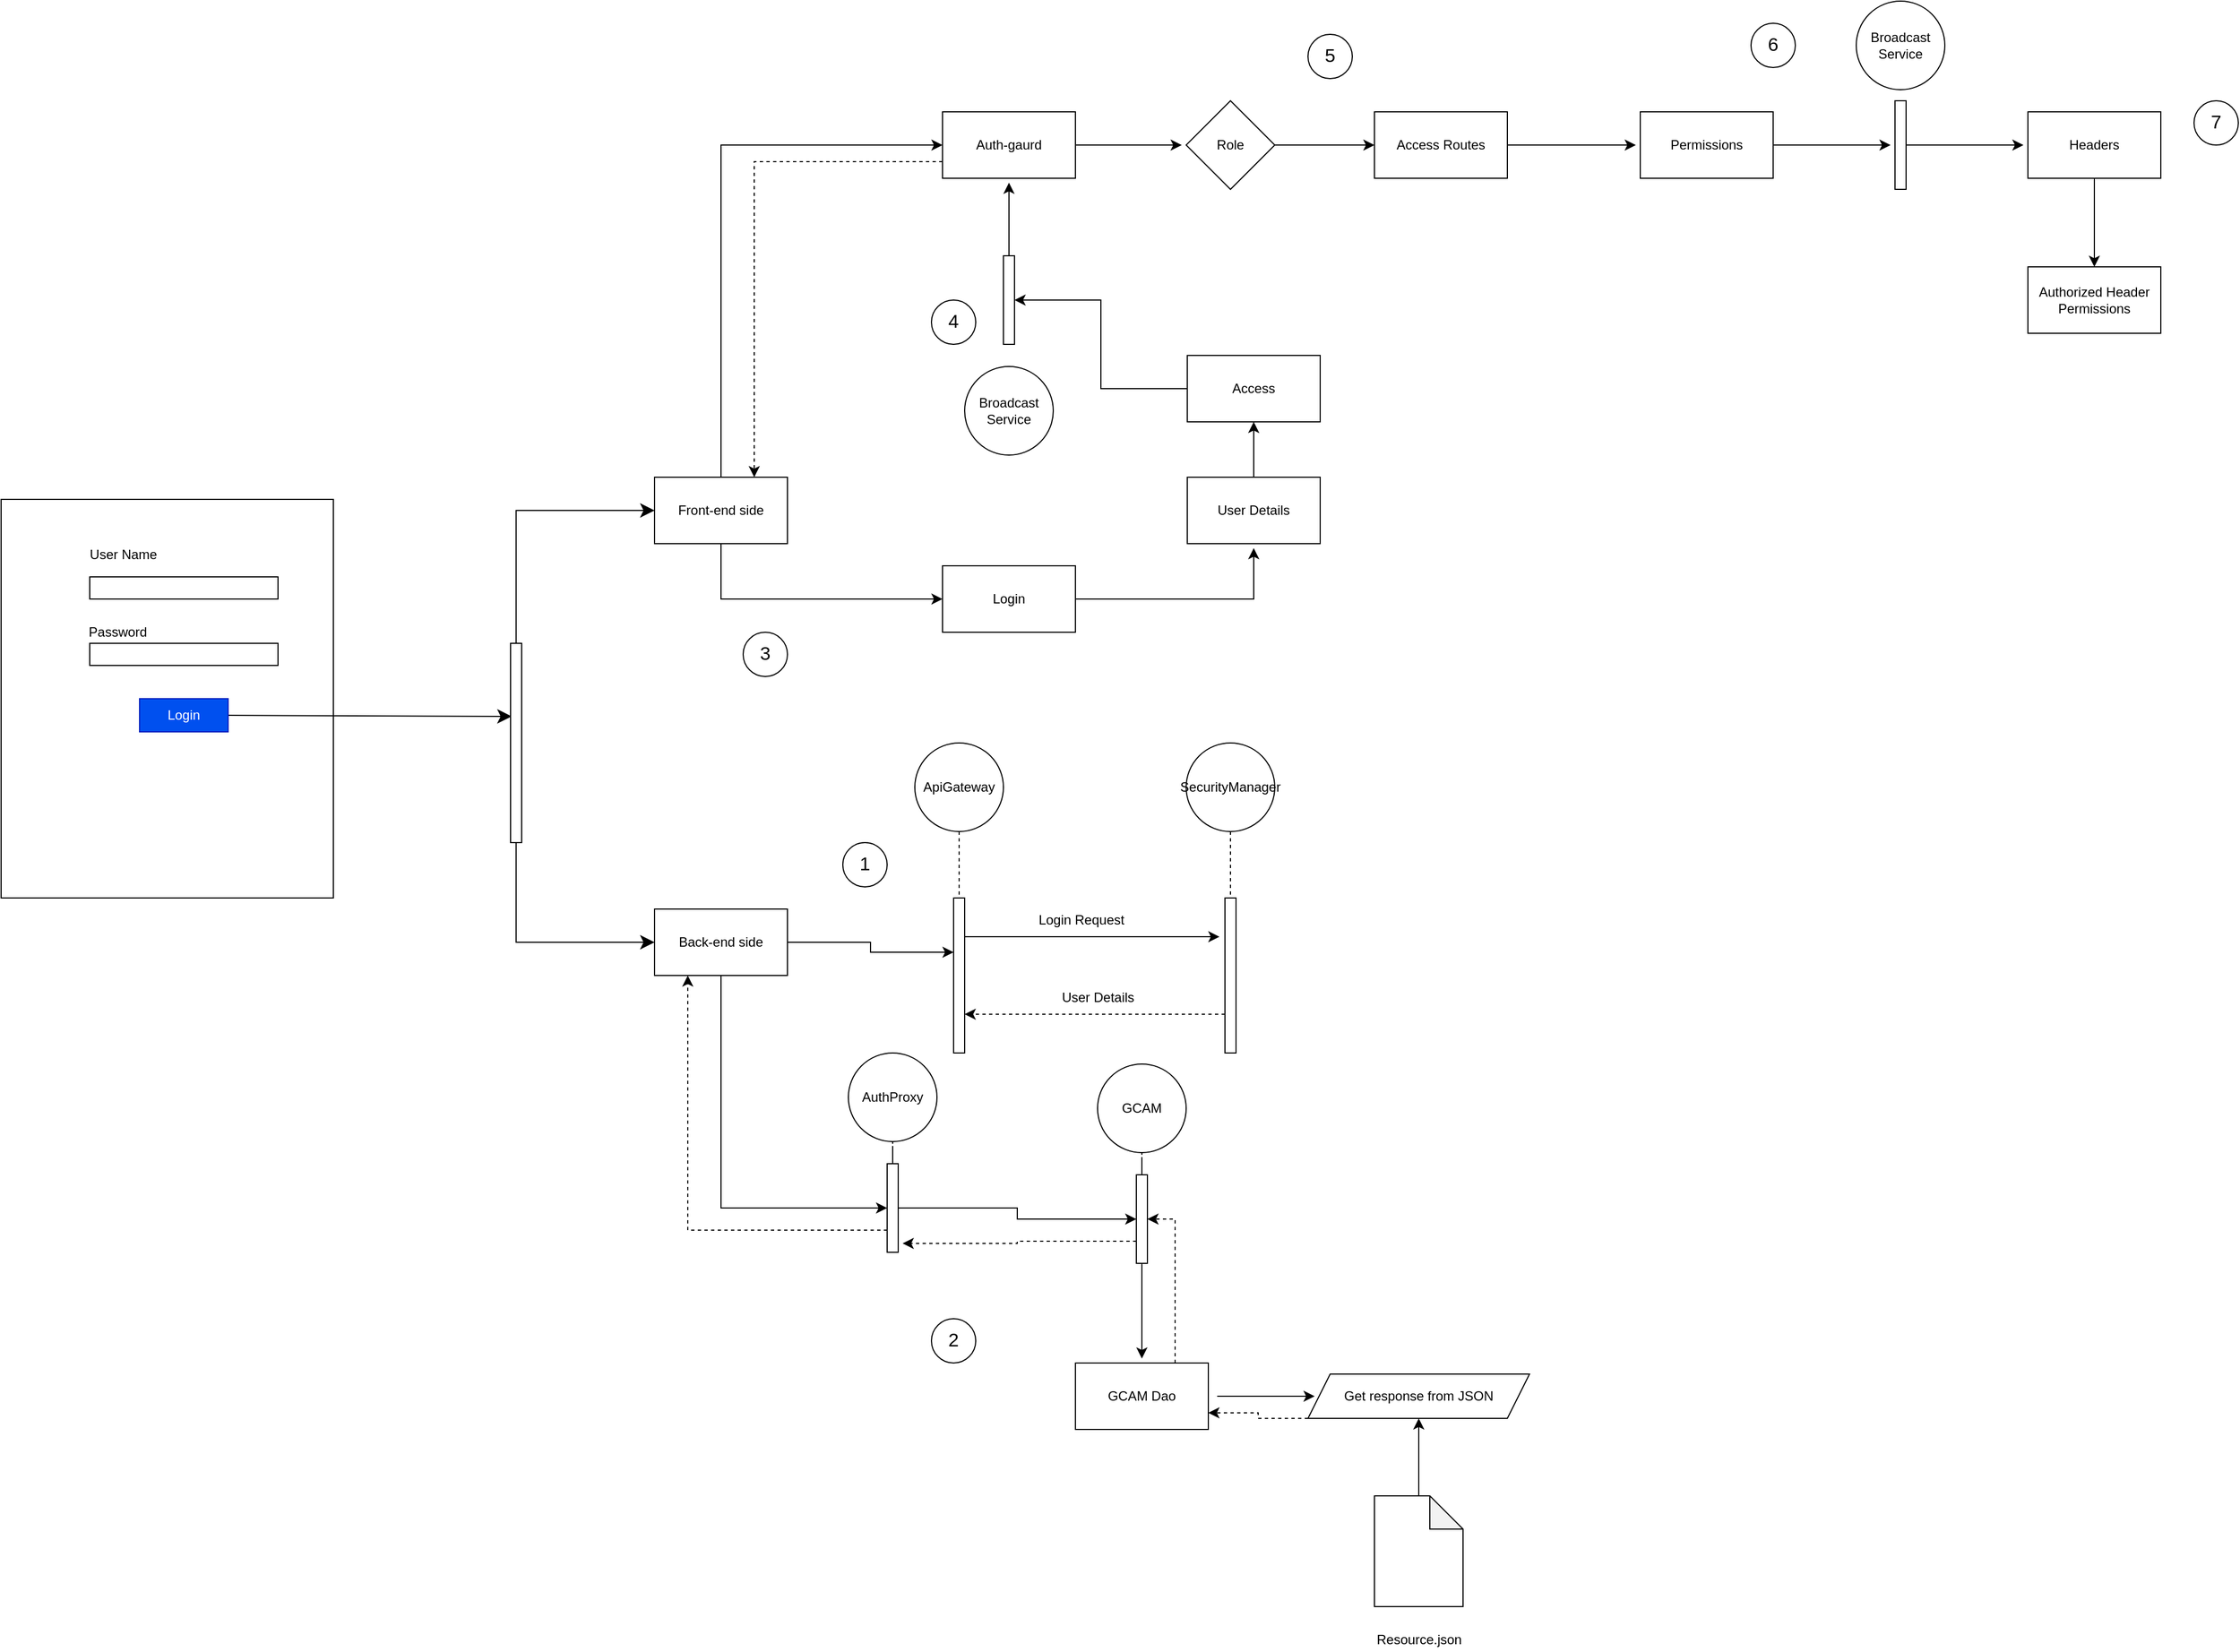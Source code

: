 <mxfile version="15.3.8" type="google"><diagram id="wHqHF0TDLFS2VEx2wu30" name="Page-1"><mxGraphModel dx="801" dy="1662" grid="1" gridSize="10" guides="1" tooltips="1" connect="1" arrows="1" fold="1" page="1" pageScale="1" pageWidth="827" pageHeight="1169" math="0" shadow="0"><root><mxCell id="0"/><mxCell id="1" parent="0"/><mxCell id="V2x0GZQJodoQjq0kGXN5-1" value="" style="rounded=0;whiteSpace=wrap;html=1;hachureGap=4;pointerEvents=0;" parent="1" vertex="1"><mxGeometry x="110" y="60" width="300" height="360" as="geometry"/></mxCell><mxCell id="V2x0GZQJodoQjq0kGXN5-2" value="" style="rounded=0;whiteSpace=wrap;html=1;hachureGap=4;pointerEvents=0;" parent="1" vertex="1"><mxGeometry x="190" y="130" width="170" height="20" as="geometry"/></mxCell><mxCell id="V2x0GZQJodoQjq0kGXN5-3" value="User Name" style="text;html=1;align=center;verticalAlign=middle;resizable=0;points=[];autosize=1;strokeColor=none;fillColor=none;" parent="1" vertex="1"><mxGeometry x="180" y="100" width="80" height="20" as="geometry"/></mxCell><mxCell id="V2x0GZQJodoQjq0kGXN5-4" value="" style="rounded=0;whiteSpace=wrap;html=1;hachureGap=4;pointerEvents=0;" parent="1" vertex="1"><mxGeometry x="190" y="190" width="170" height="20" as="geometry"/></mxCell><mxCell id="V2x0GZQJodoQjq0kGXN5-5" value="Password" style="text;html=1;align=center;verticalAlign=middle;resizable=0;points=[];autosize=1;strokeColor=none;fillColor=none;" parent="1" vertex="1"><mxGeometry x="180" y="170" width="70" height="20" as="geometry"/></mxCell><mxCell id="V2x0GZQJodoQjq0kGXN5-8" style="edgeStyle=none;curved=1;rounded=0;orthogonalLoop=1;jettySize=auto;html=1;exitX=1;exitY=0.5;exitDx=0;exitDy=0;entryX=0.367;entryY=0.9;entryDx=0;entryDy=0;entryPerimeter=0;endArrow=classic;startSize=14;endSize=10;sourcePerimeterSpacing=8;targetPerimeterSpacing=4;endFill=1;" parent="1" source="V2x0GZQJodoQjq0kGXN5-6" target="V2x0GZQJodoQjq0kGXN5-7" edge="1"><mxGeometry relative="1" as="geometry"/></mxCell><mxCell id="V2x0GZQJodoQjq0kGXN5-6" value="Login" style="rounded=0;whiteSpace=wrap;html=1;hachureGap=4;pointerEvents=0;fillColor=#0050ef;strokeColor=#001DBC;fontColor=#ffffff;" parent="1" vertex="1"><mxGeometry x="235" y="240" width="80" height="30" as="geometry"/></mxCell><mxCell id="V2x0GZQJodoQjq0kGXN5-10" style="edgeStyle=orthogonalEdgeStyle;rounded=0;orthogonalLoop=1;jettySize=auto;html=1;exitX=1;exitY=0.5;exitDx=0;exitDy=0;entryX=0;entryY=0.5;entryDx=0;entryDy=0;endArrow=classic;endFill=1;startSize=14;endSize=10;sourcePerimeterSpacing=8;targetPerimeterSpacing=4;" parent="1" source="V2x0GZQJodoQjq0kGXN5-7" target="V2x0GZQJodoQjq0kGXN5-9" edge="1"><mxGeometry relative="1" as="geometry"/></mxCell><mxCell id="V2x0GZQJodoQjq0kGXN5-12" style="edgeStyle=orthogonalEdgeStyle;rounded=0;orthogonalLoop=1;jettySize=auto;html=1;exitX=0;exitY=0.5;exitDx=0;exitDy=0;entryX=0;entryY=0.5;entryDx=0;entryDy=0;endArrow=classic;endFill=1;startSize=14;endSize=10;sourcePerimeterSpacing=8;targetPerimeterSpacing=4;" parent="1" source="V2x0GZQJodoQjq0kGXN5-7" target="V2x0GZQJodoQjq0kGXN5-11" edge="1"><mxGeometry relative="1" as="geometry"/></mxCell><mxCell id="V2x0GZQJodoQjq0kGXN5-7" value="" style="rounded=0;whiteSpace=wrap;html=1;hachureGap=4;pointerEvents=0;direction=south;" parent="1" vertex="1"><mxGeometry x="570" y="190" width="10" height="180" as="geometry"/></mxCell><mxCell id="V2x0GZQJodoQjq0kGXN5-42" style="edgeStyle=orthogonalEdgeStyle;rounded=0;orthogonalLoop=1;jettySize=auto;html=1;exitX=1;exitY=0.5;exitDx=0;exitDy=0;entryX=0.35;entryY=1;entryDx=0;entryDy=0;entryPerimeter=0;endArrow=classic;endFill=1;startSize=14;endSize=7;sourcePerimeterSpacing=8;targetPerimeterSpacing=4;" parent="1" source="V2x0GZQJodoQjq0kGXN5-9" target="V2x0GZQJodoQjq0kGXN5-40" edge="1"><mxGeometry relative="1" as="geometry"/></mxCell><mxCell id="V2x0GZQJodoQjq0kGXN5-57" style="edgeStyle=orthogonalEdgeStyle;rounded=0;orthogonalLoop=1;jettySize=auto;html=1;exitX=0.5;exitY=1;exitDx=0;exitDy=0;entryX=0.5;entryY=1;entryDx=0;entryDy=0;startArrow=none;startFill=0;endArrow=classic;endFill=1;startSize=14;endSize=7;sourcePerimeterSpacing=8;targetPerimeterSpacing=4;" parent="1" source="V2x0GZQJodoQjq0kGXN5-9" target="V2x0GZQJodoQjq0kGXN5-53" edge="1"><mxGeometry relative="1" as="geometry"/></mxCell><mxCell id="V2x0GZQJodoQjq0kGXN5-9" value="Back-end side" style="rounded=0;whiteSpace=wrap;html=1;hachureGap=4;pointerEvents=0;" parent="1" vertex="1"><mxGeometry x="700" y="430" width="120" height="60" as="geometry"/></mxCell><mxCell id="V2x0GZQJodoQjq0kGXN5-15" style="edgeStyle=orthogonalEdgeStyle;rounded=0;orthogonalLoop=1;jettySize=auto;html=1;exitX=0.5;exitY=1;exitDx=0;exitDy=0;entryX=0;entryY=0.5;entryDx=0;entryDy=0;endArrow=classic;endFill=1;startSize=14;endSize=7;sourcePerimeterSpacing=8;targetPerimeterSpacing=4;" parent="1" source="V2x0GZQJodoQjq0kGXN5-11" target="V2x0GZQJodoQjq0kGXN5-14" edge="1"><mxGeometry relative="1" as="geometry"/></mxCell><mxCell id="V2x0GZQJodoQjq0kGXN5-16" style="edgeStyle=orthogonalEdgeStyle;rounded=0;orthogonalLoop=1;jettySize=auto;html=1;exitX=0.5;exitY=0;exitDx=0;exitDy=0;entryX=0;entryY=0.5;entryDx=0;entryDy=0;endArrow=classic;endFill=1;startSize=14;endSize=7;sourcePerimeterSpacing=8;targetPerimeterSpacing=4;" parent="1" source="V2x0GZQJodoQjq0kGXN5-11" target="V2x0GZQJodoQjq0kGXN5-13" edge="1"><mxGeometry relative="1" as="geometry"/></mxCell><mxCell id="V2x0GZQJodoQjq0kGXN5-11" value="Front-end side" style="rounded=0;whiteSpace=wrap;html=1;hachureGap=4;pointerEvents=0;" parent="1" vertex="1"><mxGeometry x="700" y="40" width="120" height="60" as="geometry"/></mxCell><mxCell id="V2x0GZQJodoQjq0kGXN5-24" style="edgeStyle=orthogonalEdgeStyle;rounded=0;orthogonalLoop=1;jettySize=auto;html=1;exitX=1;exitY=0.5;exitDx=0;exitDy=0;endArrow=classic;endFill=1;startSize=14;endSize=7;sourcePerimeterSpacing=8;targetPerimeterSpacing=4;" parent="1" source="V2x0GZQJodoQjq0kGXN5-13" target="V2x0GZQJodoQjq0kGXN5-23" edge="1"><mxGeometry relative="1" as="geometry"/></mxCell><mxCell id="V2x0GZQJodoQjq0kGXN5-75" style="edgeStyle=orthogonalEdgeStyle;rounded=0;orthogonalLoop=1;jettySize=auto;html=1;exitX=0;exitY=0.75;exitDx=0;exitDy=0;entryX=0.75;entryY=0;entryDx=0;entryDy=0;dashed=1;startArrow=none;startFill=0;endArrow=classic;endFill=1;startSize=14;endSize=7;sourcePerimeterSpacing=8;targetPerimeterSpacing=4;" parent="1" source="V2x0GZQJodoQjq0kGXN5-13" target="V2x0GZQJodoQjq0kGXN5-11" edge="1"><mxGeometry relative="1" as="geometry"/></mxCell><mxCell id="V2x0GZQJodoQjq0kGXN5-13" value="Auth-gaurd" style="rounded=0;whiteSpace=wrap;html=1;hachureGap=4;pointerEvents=0;" parent="1" vertex="1"><mxGeometry x="960" y="-290" width="120" height="60" as="geometry"/></mxCell><mxCell id="V2x0GZQJodoQjq0kGXN5-18" style="edgeStyle=orthogonalEdgeStyle;rounded=0;orthogonalLoop=1;jettySize=auto;html=1;exitX=1;exitY=0.5;exitDx=0;exitDy=0;endArrow=classic;endFill=1;startSize=14;endSize=7;sourcePerimeterSpacing=8;targetPerimeterSpacing=4;" parent="1" source="V2x0GZQJodoQjq0kGXN5-14" target="V2x0GZQJodoQjq0kGXN5-17" edge="1"><mxGeometry relative="1" as="geometry"/></mxCell><mxCell id="V2x0GZQJodoQjq0kGXN5-14" value="Login" style="rounded=0;whiteSpace=wrap;html=1;hachureGap=4;pointerEvents=0;" parent="1" vertex="1"><mxGeometry x="960" y="120" width="120" height="60" as="geometry"/></mxCell><mxCell id="V2x0GZQJodoQjq0kGXN5-19" style="edgeStyle=orthogonalEdgeStyle;rounded=0;orthogonalLoop=1;jettySize=auto;html=1;exitX=0.5;exitY=0;exitDx=0;exitDy=0;endArrow=classic;endFill=1;startSize=14;endSize=7;sourcePerimeterSpacing=8;targetPerimeterSpacing=4;" parent="1" source="V2x0GZQJodoQjq0kGXN5-17" edge="1"><mxGeometry relative="1" as="geometry"><mxPoint x="1241" y="-10" as="targetPoint"/></mxGeometry></mxCell><mxCell id="V2x0GZQJodoQjq0kGXN5-17" value="User Details" style="rounded=0;whiteSpace=wrap;html=1;hachureGap=4;pointerEvents=0;" parent="1" vertex="1"><mxGeometry x="1181" y="40" width="120" height="60" as="geometry"/></mxCell><mxCell id="V2x0GZQJodoQjq0kGXN5-38" style="edgeStyle=orthogonalEdgeStyle;rounded=0;orthogonalLoop=1;jettySize=auto;html=1;exitX=0;exitY=0.5;exitDx=0;exitDy=0;entryX=0.5;entryY=0;entryDx=0;entryDy=0;endArrow=classic;endFill=1;startSize=14;endSize=7;sourcePerimeterSpacing=8;targetPerimeterSpacing=4;" parent="1" source="V2x0GZQJodoQjq0kGXN5-20" target="V2x0GZQJodoQjq0kGXN5-37" edge="1"><mxGeometry relative="1" as="geometry"/></mxCell><mxCell id="V2x0GZQJodoQjq0kGXN5-20" value="Access" style="rounded=0;whiteSpace=wrap;html=1;hachureGap=4;pointerEvents=0;" parent="1" vertex="1"><mxGeometry x="1181" y="-70" width="120" height="60" as="geometry"/></mxCell><mxCell id="V2x0GZQJodoQjq0kGXN5-26" style="edgeStyle=orthogonalEdgeStyle;rounded=0;orthogonalLoop=1;jettySize=auto;html=1;exitX=1;exitY=0.5;exitDx=0;exitDy=0;entryX=0;entryY=0.5;entryDx=0;entryDy=0;endArrow=classic;endFill=1;startSize=14;endSize=7;sourcePerimeterSpacing=8;targetPerimeterSpacing=4;" parent="1" source="V2x0GZQJodoQjq0kGXN5-23" target="V2x0GZQJodoQjq0kGXN5-25" edge="1"><mxGeometry relative="1" as="geometry"/></mxCell><mxCell id="V2x0GZQJodoQjq0kGXN5-23" value="Role" style="rhombus;whiteSpace=wrap;html=1;hachureGap=4;pointerEvents=0;" parent="1" vertex="1"><mxGeometry x="1180" y="-300" width="80" height="80" as="geometry"/></mxCell><mxCell id="V2x0GZQJodoQjq0kGXN5-28" style="edgeStyle=orthogonalEdgeStyle;rounded=0;orthogonalLoop=1;jettySize=auto;html=1;exitX=1;exitY=0.5;exitDx=0;exitDy=0;endArrow=classic;endFill=1;startSize=14;endSize=7;sourcePerimeterSpacing=8;targetPerimeterSpacing=4;" parent="1" source="V2x0GZQJodoQjq0kGXN5-25" target="V2x0GZQJodoQjq0kGXN5-27" edge="1"><mxGeometry relative="1" as="geometry"/></mxCell><mxCell id="V2x0GZQJodoQjq0kGXN5-25" value="Access Routes" style="rounded=0;whiteSpace=wrap;html=1;hachureGap=4;pointerEvents=0;" parent="1" vertex="1"><mxGeometry x="1350" y="-290" width="120" height="60" as="geometry"/></mxCell><mxCell id="V2x0GZQJodoQjq0kGXN5-30" style="edgeStyle=orthogonalEdgeStyle;rounded=0;orthogonalLoop=1;jettySize=auto;html=1;exitX=1;exitY=0.5;exitDx=0;exitDy=0;endArrow=classic;endFill=1;startSize=14;endSize=7;sourcePerimeterSpacing=8;targetPerimeterSpacing=4;" parent="1" source="V2x0GZQJodoQjq0kGXN5-27" target="V2x0GZQJodoQjq0kGXN5-29" edge="1"><mxGeometry relative="1" as="geometry"/></mxCell><mxCell id="V2x0GZQJodoQjq0kGXN5-27" value="Permissions" style="rounded=0;whiteSpace=wrap;html=1;hachureGap=4;pointerEvents=0;" parent="1" vertex="1"><mxGeometry x="1590" y="-290" width="120" height="60" as="geometry"/></mxCell><mxCell id="V2x0GZQJodoQjq0kGXN5-32" style="edgeStyle=orthogonalEdgeStyle;rounded=0;orthogonalLoop=1;jettySize=auto;html=1;exitX=0.5;exitY=0;exitDx=0;exitDy=0;endArrow=classic;endFill=1;startSize=14;endSize=7;sourcePerimeterSpacing=8;targetPerimeterSpacing=4;" parent="1" source="V2x0GZQJodoQjq0kGXN5-29" target="V2x0GZQJodoQjq0kGXN5-31" edge="1"><mxGeometry relative="1" as="geometry"/></mxCell><mxCell id="V2x0GZQJodoQjq0kGXN5-29" value="" style="rounded=0;whiteSpace=wrap;html=1;hachureGap=4;pointerEvents=0;direction=south;" parent="1" vertex="1"><mxGeometry x="1820" y="-300" width="10" height="80" as="geometry"/></mxCell><mxCell id="V2x0GZQJodoQjq0kGXN5-34" style="edgeStyle=orthogonalEdgeStyle;rounded=0;orthogonalLoop=1;jettySize=auto;html=1;exitX=0.5;exitY=1;exitDx=0;exitDy=0;entryX=0.5;entryY=0;entryDx=0;entryDy=0;endArrow=classic;endFill=1;startSize=14;endSize=7;sourcePerimeterSpacing=8;targetPerimeterSpacing=4;" parent="1" source="V2x0GZQJodoQjq0kGXN5-31" target="V2x0GZQJodoQjq0kGXN5-33" edge="1"><mxGeometry relative="1" as="geometry"/></mxCell><mxCell id="V2x0GZQJodoQjq0kGXN5-31" value="Headers" style="rounded=0;whiteSpace=wrap;html=1;hachureGap=4;pointerEvents=0;" parent="1" vertex="1"><mxGeometry x="1940" y="-290" width="120" height="60" as="geometry"/></mxCell><mxCell id="V2x0GZQJodoQjq0kGXN5-33" value="Authorized Header Permissions" style="rounded=0;whiteSpace=wrap;html=1;hachureGap=4;pointerEvents=0;" parent="1" vertex="1"><mxGeometry x="1940" y="-150" width="120" height="60" as="geometry"/></mxCell><mxCell id="V2x0GZQJodoQjq0kGXN5-35" value="Broadcast Service" style="ellipse;whiteSpace=wrap;html=1;aspect=fixed;hachureGap=4;pointerEvents=0;" parent="1" vertex="1"><mxGeometry x="1785" y="-390" width="80" height="80" as="geometry"/></mxCell><mxCell id="V2x0GZQJodoQjq0kGXN5-36" value="Broadcast Service" style="ellipse;whiteSpace=wrap;html=1;aspect=fixed;hachureGap=4;pointerEvents=0;" parent="1" vertex="1"><mxGeometry x="980" y="-60" width="80" height="80" as="geometry"/></mxCell><mxCell id="V2x0GZQJodoQjq0kGXN5-39" style="edgeStyle=orthogonalEdgeStyle;rounded=0;orthogonalLoop=1;jettySize=auto;html=1;exitX=0;exitY=0.5;exitDx=0;exitDy=0;endArrow=classic;endFill=1;startSize=14;endSize=7;sourcePerimeterSpacing=8;targetPerimeterSpacing=4;" parent="1" source="V2x0GZQJodoQjq0kGXN5-37" target="V2x0GZQJodoQjq0kGXN5-13" edge="1"><mxGeometry relative="1" as="geometry"/></mxCell><mxCell id="V2x0GZQJodoQjq0kGXN5-37" value="" style="rounded=0;whiteSpace=wrap;html=1;hachureGap=4;pointerEvents=0;direction=south;" parent="1" vertex="1"><mxGeometry x="1015" y="-160" width="10" height="80" as="geometry"/></mxCell><mxCell id="V2x0GZQJodoQjq0kGXN5-49" style="edgeStyle=orthogonalEdgeStyle;rounded=0;orthogonalLoop=1;jettySize=auto;html=1;exitX=0.25;exitY=0;exitDx=0;exitDy=0;endArrow=classic;endFill=1;startSize=14;endSize=7;sourcePerimeterSpacing=8;targetPerimeterSpacing=4;" parent="1" source="V2x0GZQJodoQjq0kGXN5-40" edge="1"><mxGeometry relative="1" as="geometry"><mxPoint x="1210" y="455" as="targetPoint"/></mxGeometry></mxCell><mxCell id="V2x0GZQJodoQjq0kGXN5-40" value="" style="rounded=0;whiteSpace=wrap;html=1;hachureGap=4;pointerEvents=0;direction=south;" parent="1" vertex="1"><mxGeometry x="970" y="420" width="10" height="140" as="geometry"/></mxCell><mxCell id="V2x0GZQJodoQjq0kGXN5-43" style="edgeStyle=orthogonalEdgeStyle;rounded=0;orthogonalLoop=1;jettySize=auto;html=1;exitX=0.5;exitY=1;exitDx=0;exitDy=0;entryX=0;entryY=0.5;entryDx=0;entryDy=0;endArrow=none;endFill=0;startSize=14;endSize=7;sourcePerimeterSpacing=8;targetPerimeterSpacing=4;dashed=1;" parent="1" source="V2x0GZQJodoQjq0kGXN5-41" target="V2x0GZQJodoQjq0kGXN5-40" edge="1"><mxGeometry relative="1" as="geometry"/></mxCell><mxCell id="V2x0GZQJodoQjq0kGXN5-41" value="ApiGateway" style="ellipse;whiteSpace=wrap;html=1;aspect=fixed;hachureGap=4;pointerEvents=0;" parent="1" vertex="1"><mxGeometry x="935" y="280" width="80" height="80" as="geometry"/></mxCell><mxCell id="V2x0GZQJodoQjq0kGXN5-50" style="edgeStyle=orthogonalEdgeStyle;rounded=0;orthogonalLoop=1;jettySize=auto;html=1;exitX=0.75;exitY=1;exitDx=0;exitDy=0;entryX=0.75;entryY=0;entryDx=0;entryDy=0;dashed=1;endArrow=classic;endFill=1;startSize=14;endSize=7;sourcePerimeterSpacing=8;targetPerimeterSpacing=4;startArrow=none;startFill=0;" parent="1" source="V2x0GZQJodoQjq0kGXN5-45" target="V2x0GZQJodoQjq0kGXN5-40" edge="1"><mxGeometry relative="1" as="geometry"/></mxCell><mxCell id="V2x0GZQJodoQjq0kGXN5-45" value="" style="rounded=0;whiteSpace=wrap;html=1;hachureGap=4;pointerEvents=0;direction=south;" parent="1" vertex="1"><mxGeometry x="1215" y="420" width="10" height="140" as="geometry"/></mxCell><mxCell id="V2x0GZQJodoQjq0kGXN5-46" style="edgeStyle=orthogonalEdgeStyle;rounded=0;orthogonalLoop=1;jettySize=auto;html=1;exitX=0.5;exitY=1;exitDx=0;exitDy=0;entryX=0;entryY=0.5;entryDx=0;entryDy=0;endArrow=none;endFill=0;startSize=14;endSize=7;sourcePerimeterSpacing=8;targetPerimeterSpacing=4;dashed=1;" parent="1" source="V2x0GZQJodoQjq0kGXN5-47" target="V2x0GZQJodoQjq0kGXN5-45" edge="1"><mxGeometry relative="1" as="geometry"/></mxCell><mxCell id="V2x0GZQJodoQjq0kGXN5-47" value="SecurityManager" style="ellipse;whiteSpace=wrap;html=1;aspect=fixed;hachureGap=4;pointerEvents=0;" parent="1" vertex="1"><mxGeometry x="1180" y="280" width="80" height="80" as="geometry"/></mxCell><mxCell id="V2x0GZQJodoQjq0kGXN5-51" value="User Details" style="text;html=1;align=center;verticalAlign=middle;resizable=0;points=[];autosize=1;strokeColor=none;fillColor=none;" parent="1" vertex="1"><mxGeometry x="1060" y="500" width="80" height="20" as="geometry"/></mxCell><mxCell id="V2x0GZQJodoQjq0kGXN5-52" value="Login Request" style="text;html=1;align=center;verticalAlign=middle;resizable=0;points=[];autosize=1;strokeColor=none;fillColor=none;" parent="1" vertex="1"><mxGeometry x="1040" y="430" width="90" height="20" as="geometry"/></mxCell><mxCell id="V2x0GZQJodoQjq0kGXN5-61" style="edgeStyle=orthogonalEdgeStyle;rounded=0;orthogonalLoop=1;jettySize=auto;html=1;exitX=0.5;exitY=0;exitDx=0;exitDy=0;entryX=0.5;entryY=1;entryDx=0;entryDy=0;startArrow=none;startFill=0;endArrow=classic;endFill=1;startSize=14;endSize=7;sourcePerimeterSpacing=8;targetPerimeterSpacing=4;" parent="1" source="V2x0GZQJodoQjq0kGXN5-53" target="V2x0GZQJodoQjq0kGXN5-58" edge="1"><mxGeometry relative="1" as="geometry"/></mxCell><mxCell id="V2x0GZQJodoQjq0kGXN5-74" style="edgeStyle=orthogonalEdgeStyle;rounded=0;orthogonalLoop=1;jettySize=auto;html=1;exitX=0.75;exitY=1;exitDx=0;exitDy=0;entryX=0.25;entryY=1;entryDx=0;entryDy=0;dashed=1;startArrow=none;startFill=0;endArrow=classic;endFill=1;startSize=14;endSize=7;sourcePerimeterSpacing=8;targetPerimeterSpacing=4;" parent="1" source="V2x0GZQJodoQjq0kGXN5-53" target="V2x0GZQJodoQjq0kGXN5-9" edge="1"><mxGeometry relative="1" as="geometry"/></mxCell><mxCell id="V2x0GZQJodoQjq0kGXN5-53" value="" style="rounded=0;whiteSpace=wrap;html=1;hachureGap=4;pointerEvents=0;direction=south;" parent="1" vertex="1"><mxGeometry x="910" y="660" width="10" height="80" as="geometry"/></mxCell><mxCell id="V2x0GZQJodoQjq0kGXN5-56" value="" style="edgeStyle=orthogonalEdgeStyle;rounded=0;orthogonalLoop=1;jettySize=auto;html=1;startArrow=none;startFill=0;endArrow=none;endFill=0;startSize=14;endSize=7;sourcePerimeterSpacing=8;targetPerimeterSpacing=4;dashed=1;" parent="1" source="V2x0GZQJodoQjq0kGXN5-55" target="V2x0GZQJodoQjq0kGXN5-53" edge="1"><mxGeometry relative="1" as="geometry"/></mxCell><mxCell id="V2x0GZQJodoQjq0kGXN5-55" value="AuthProxy" style="ellipse;whiteSpace=wrap;html=1;aspect=fixed;hachureGap=4;pointerEvents=0;" parent="1" vertex="1"><mxGeometry x="875" y="560" width="80" height="80" as="geometry"/></mxCell><mxCell id="V2x0GZQJodoQjq0kGXN5-64" style="edgeStyle=orthogonalEdgeStyle;rounded=0;orthogonalLoop=1;jettySize=auto;html=1;exitX=1;exitY=0.5;exitDx=0;exitDy=0;startArrow=none;startFill=0;endArrow=classic;endFill=1;startSize=14;endSize=7;sourcePerimeterSpacing=8;targetPerimeterSpacing=4;" parent="1" source="V2x0GZQJodoQjq0kGXN5-58" target="V2x0GZQJodoQjq0kGXN5-62" edge="1"><mxGeometry relative="1" as="geometry"/></mxCell><mxCell id="V2x0GZQJodoQjq0kGXN5-71" style="edgeStyle=orthogonalEdgeStyle;rounded=0;orthogonalLoop=1;jettySize=auto;html=1;exitX=0.75;exitY=1;exitDx=0;exitDy=0;entryX=0.9;entryY=-0.4;entryDx=0;entryDy=0;entryPerimeter=0;startArrow=none;startFill=0;endArrow=classic;endFill=1;startSize=14;endSize=7;sourcePerimeterSpacing=8;targetPerimeterSpacing=4;dashed=1;" parent="1" source="V2x0GZQJodoQjq0kGXN5-58" target="V2x0GZQJodoQjq0kGXN5-53" edge="1"><mxGeometry relative="1" as="geometry"/></mxCell><mxCell id="V2x0GZQJodoQjq0kGXN5-58" value="" style="rounded=0;whiteSpace=wrap;html=1;hachureGap=4;pointerEvents=0;direction=south;" parent="1" vertex="1"><mxGeometry x="1135" y="670" width="10" height="80" as="geometry"/></mxCell><mxCell id="V2x0GZQJodoQjq0kGXN5-59" value="" style="edgeStyle=orthogonalEdgeStyle;rounded=0;orthogonalLoop=1;jettySize=auto;html=1;startArrow=none;startFill=0;endArrow=none;endFill=0;startSize=14;endSize=7;sourcePerimeterSpacing=8;targetPerimeterSpacing=4;dashed=1;" parent="1" source="V2x0GZQJodoQjq0kGXN5-60" target="V2x0GZQJodoQjq0kGXN5-58" edge="1"><mxGeometry relative="1" as="geometry"/></mxCell><mxCell id="V2x0GZQJodoQjq0kGXN5-60" value="GCAM" style="ellipse;whiteSpace=wrap;html=1;aspect=fixed;hachureGap=4;pointerEvents=0;" parent="1" vertex="1"><mxGeometry x="1100" y="570" width="80" height="80" as="geometry"/></mxCell><mxCell id="V2x0GZQJodoQjq0kGXN5-67" value="" style="edgeStyle=orthogonalEdgeStyle;rounded=0;orthogonalLoop=1;jettySize=auto;html=1;startArrow=none;startFill=0;endArrow=classic;endFill=1;startSize=14;endSize=7;sourcePerimeterSpacing=8;targetPerimeterSpacing=4;" parent="1" source="V2x0GZQJodoQjq0kGXN5-62" target="V2x0GZQJodoQjq0kGXN5-66" edge="1"><mxGeometry relative="1" as="geometry"/></mxCell><mxCell id="V2x0GZQJodoQjq0kGXN5-73" style="edgeStyle=orthogonalEdgeStyle;rounded=0;orthogonalLoop=1;jettySize=auto;html=1;exitX=0.75;exitY=0;exitDx=0;exitDy=0;entryX=0.5;entryY=0;entryDx=0;entryDy=0;dashed=1;startArrow=none;startFill=0;endArrow=classic;endFill=1;startSize=14;endSize=7;sourcePerimeterSpacing=8;targetPerimeterSpacing=4;" parent="1" source="V2x0GZQJodoQjq0kGXN5-62" target="V2x0GZQJodoQjq0kGXN5-58" edge="1"><mxGeometry relative="1" as="geometry"/></mxCell><mxCell id="V2x0GZQJodoQjq0kGXN5-62" value="GCAM Dao" style="rounded=0;whiteSpace=wrap;html=1;hachureGap=4;pointerEvents=0;" parent="1" vertex="1"><mxGeometry x="1080" y="840" width="120" height="60" as="geometry"/></mxCell><mxCell id="V2x0GZQJodoQjq0kGXN5-72" style="edgeStyle=orthogonalEdgeStyle;rounded=0;orthogonalLoop=1;jettySize=auto;html=1;exitX=0;exitY=1;exitDx=0;exitDy=0;entryX=1;entryY=0.75;entryDx=0;entryDy=0;dashed=1;startArrow=none;startFill=0;endArrow=classic;endFill=1;startSize=14;endSize=7;sourcePerimeterSpacing=8;targetPerimeterSpacing=4;" parent="1" source="V2x0GZQJodoQjq0kGXN5-66" target="V2x0GZQJodoQjq0kGXN5-62" edge="1"><mxGeometry relative="1" as="geometry"><Array as="points"><mxPoint x="1245" y="890"/><mxPoint x="1245" y="885"/></Array></mxGeometry></mxCell><mxCell id="V2x0GZQJodoQjq0kGXN5-66" value="Get response from JSON" style="shape=parallelogram;perimeter=parallelogramPerimeter;whiteSpace=wrap;html=1;fixedSize=1;hachureGap=4;pointerEvents=0;" parent="1" vertex="1"><mxGeometry x="1290" y="850" width="200" height="40" as="geometry"/></mxCell><mxCell id="V2x0GZQJodoQjq0kGXN5-70" style="edgeStyle=orthogonalEdgeStyle;rounded=0;orthogonalLoop=1;jettySize=auto;html=1;exitX=0.5;exitY=0;exitDx=0;exitDy=0;exitPerimeter=0;entryX=0.5;entryY=1;entryDx=0;entryDy=0;startArrow=none;startFill=0;endArrow=classic;endFill=1;startSize=14;endSize=7;sourcePerimeterSpacing=8;targetPerimeterSpacing=4;" parent="1" source="V2x0GZQJodoQjq0kGXN5-68" target="V2x0GZQJodoQjq0kGXN5-66" edge="1"><mxGeometry relative="1" as="geometry"/></mxCell><mxCell id="V2x0GZQJodoQjq0kGXN5-68" value="" style="shape=note;whiteSpace=wrap;html=1;backgroundOutline=1;darkOpacity=0.05;hachureGap=4;pointerEvents=0;" parent="1" vertex="1"><mxGeometry x="1350" y="960" width="80" height="100" as="geometry"/></mxCell><mxCell id="V2x0GZQJodoQjq0kGXN5-69" value="Resource.json" style="text;html=1;align=center;verticalAlign=middle;resizable=0;points=[];autosize=1;strokeColor=none;fillColor=none;" parent="1" vertex="1"><mxGeometry x="1345" y="1080" width="90" height="20" as="geometry"/></mxCell><mxCell id="IeBzKr7aYBGNeaPrPoQf-1" value="&lt;font style=&quot;font-size: 17px&quot;&gt;1&lt;/font&gt;" style="ellipse;whiteSpace=wrap;html=1;aspect=fixed;" vertex="1" parent="1"><mxGeometry x="870" y="370" width="40" height="40" as="geometry"/></mxCell><mxCell id="IeBzKr7aYBGNeaPrPoQf-2" value="&lt;font style=&quot;font-size: 17px&quot;&gt;2&lt;/font&gt;" style="ellipse;whiteSpace=wrap;html=1;aspect=fixed;" vertex="1" parent="1"><mxGeometry x="950" y="800" width="40" height="40" as="geometry"/></mxCell><mxCell id="IeBzKr7aYBGNeaPrPoQf-3" value="&lt;font style=&quot;font-size: 17px&quot;&gt;3&lt;/font&gt;" style="ellipse;whiteSpace=wrap;html=1;aspect=fixed;" vertex="1" parent="1"><mxGeometry x="780" y="180" width="40" height="40" as="geometry"/></mxCell><mxCell id="IeBzKr7aYBGNeaPrPoQf-4" value="&lt;font style=&quot;font-size: 17px&quot;&gt;4&lt;/font&gt;" style="ellipse;whiteSpace=wrap;html=1;aspect=fixed;" vertex="1" parent="1"><mxGeometry x="950" y="-120" width="40" height="40" as="geometry"/></mxCell><mxCell id="IeBzKr7aYBGNeaPrPoQf-5" value="&lt;font style=&quot;font-size: 17px&quot;&gt;5&lt;/font&gt;" style="ellipse;whiteSpace=wrap;html=1;aspect=fixed;" vertex="1" parent="1"><mxGeometry x="1290" y="-360" width="40" height="40" as="geometry"/></mxCell><mxCell id="IeBzKr7aYBGNeaPrPoQf-6" value="&lt;font style=&quot;font-size: 17px&quot;&gt;6&lt;/font&gt;" style="ellipse;whiteSpace=wrap;html=1;aspect=fixed;" vertex="1" parent="1"><mxGeometry x="1690" y="-370" width="40" height="40" as="geometry"/></mxCell><mxCell id="IeBzKr7aYBGNeaPrPoQf-7" value="&lt;font style=&quot;font-size: 17px&quot;&gt;7&lt;/font&gt;" style="ellipse;whiteSpace=wrap;html=1;aspect=fixed;" vertex="1" parent="1"><mxGeometry x="2090" y="-300" width="40" height="40" as="geometry"/></mxCell></root></mxGraphModel></diagram></mxfile>